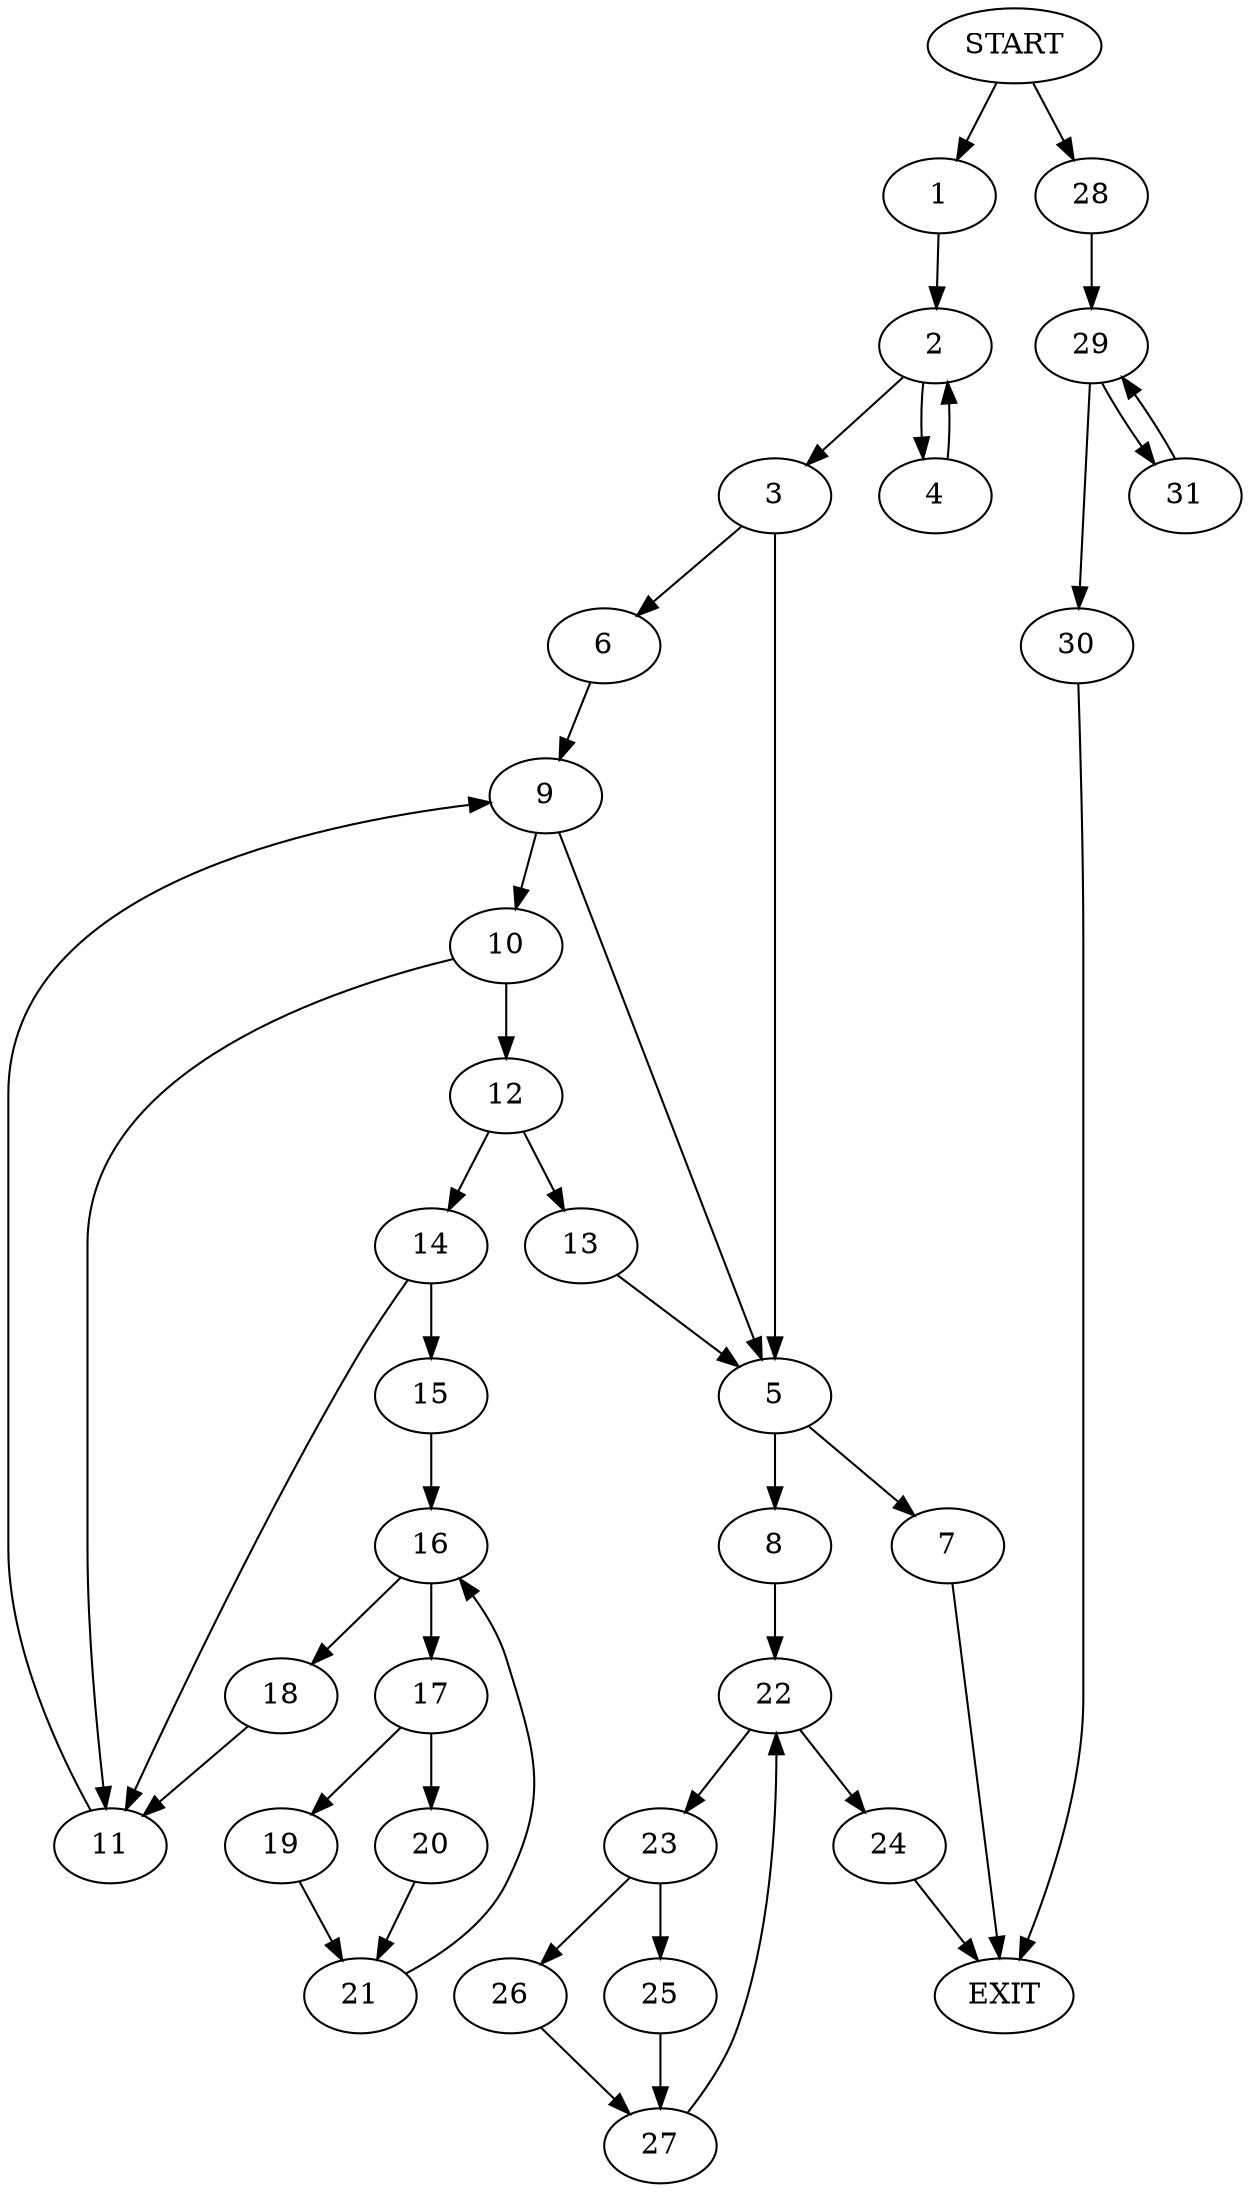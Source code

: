 digraph {
0 [label="START"]
32 [label="EXIT"]
0 -> 1
1 -> 2
2 -> 3
2 -> 4
3 -> 5
3 -> 6
4 -> 2
5 -> 7
5 -> 8
6 -> 9
9 -> 5
9 -> 10
10 -> 11
10 -> 12
11 -> 9
12 -> 13
12 -> 14
14 -> 15
14 -> 11
13 -> 5
15 -> 16
16 -> 17
16 -> 18
17 -> 19
17 -> 20
18 -> 11
19 -> 21
20 -> 21
21 -> 16
7 -> 32
8 -> 22
22 -> 23
22 -> 24
23 -> 25
23 -> 26
24 -> 32
25 -> 27
26 -> 27
27 -> 22
0 -> 28
28 -> 29
29 -> 30
29 -> 31
31 -> 29
30 -> 32
}
